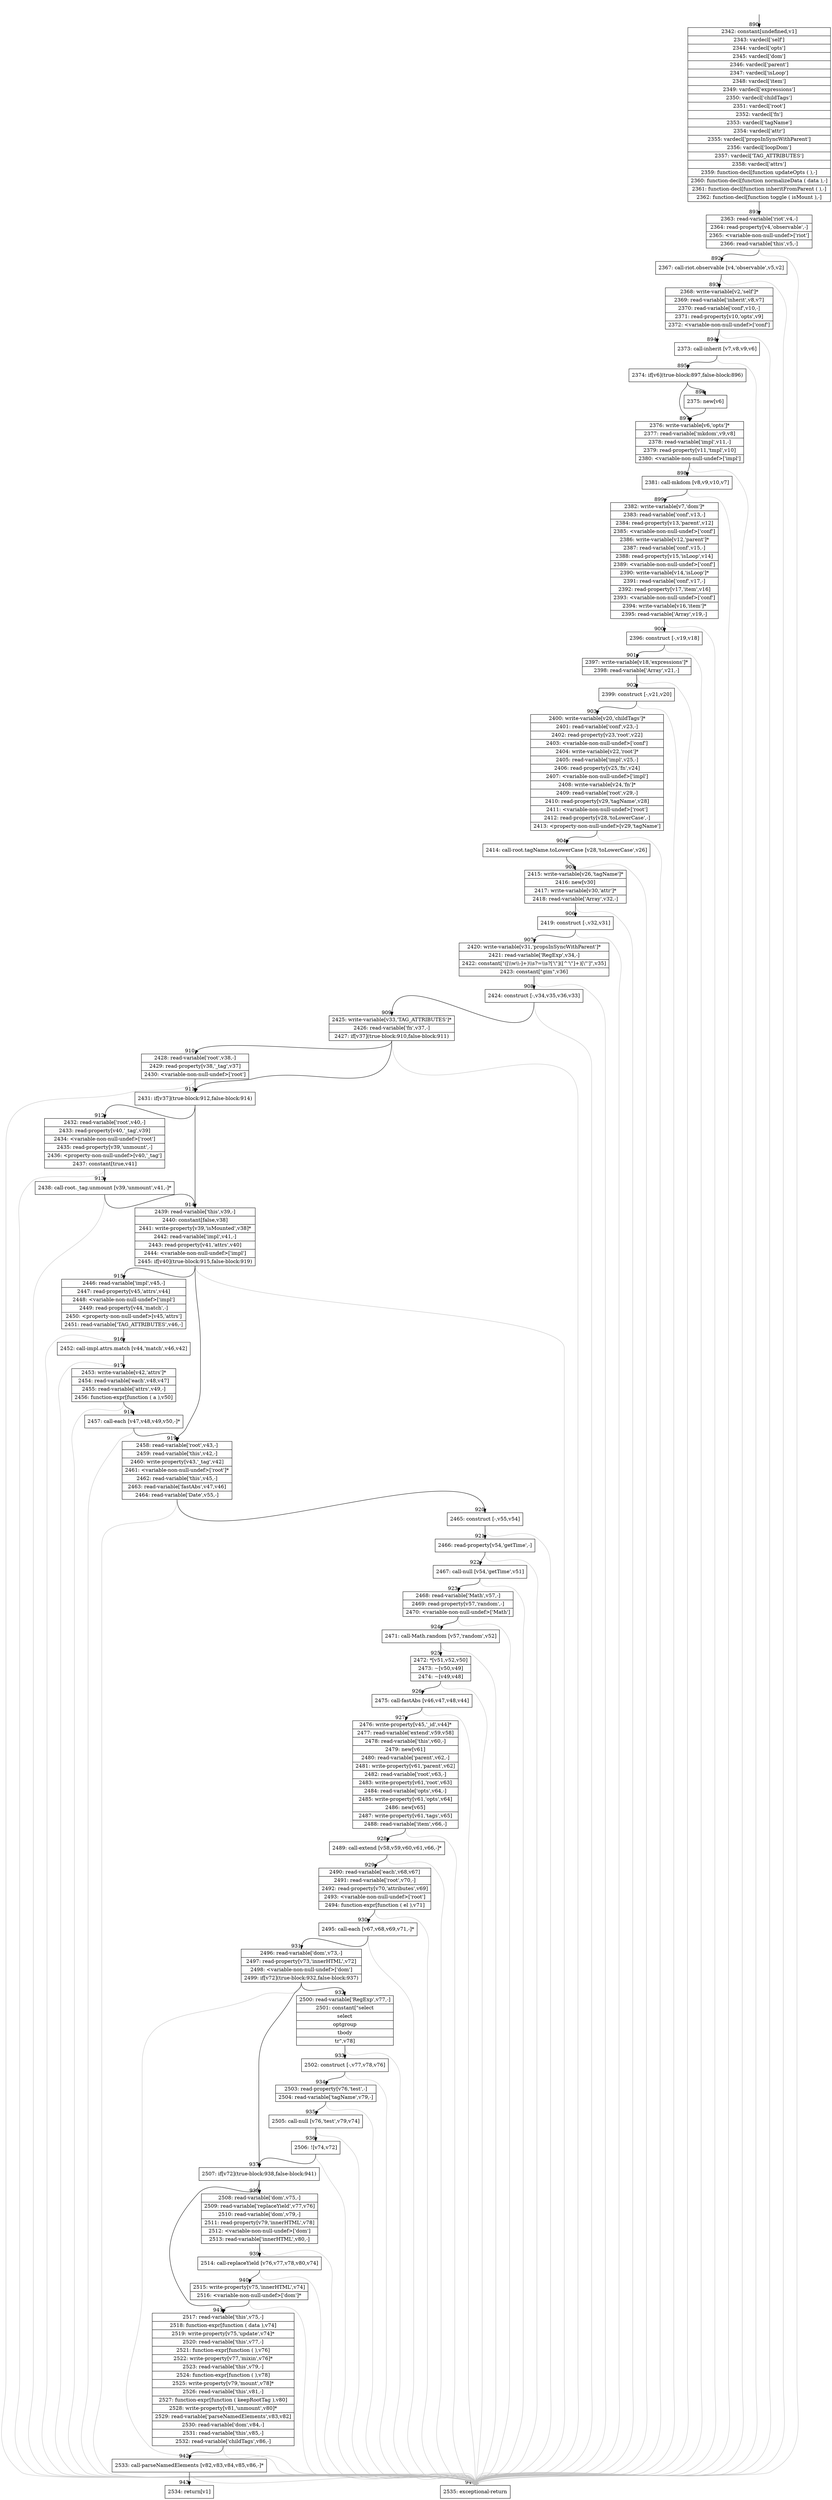 digraph {
rankdir="TD"
BB_entry55[shape=none,label=""];
BB_entry55 -> BB890 [tailport=s, headport=n, headlabel="    890"]
BB890 [shape=record label="{2342: constant[undefined,v1]|2343: vardecl['self']|2344: vardecl['opts']|2345: vardecl['dom']|2346: vardecl['parent']|2347: vardecl['isLoop']|2348: vardecl['item']|2349: vardecl['expressions']|2350: vardecl['childTags']|2351: vardecl['root']|2352: vardecl['fn']|2353: vardecl['tagName']|2354: vardecl['attr']|2355: vardecl['propsInSyncWithParent']|2356: vardecl['loopDom']|2357: vardecl['TAG_ATTRIBUTES']|2358: vardecl['attrs']|2359: function-decl[function updateOpts ( ),-]|2360: function-decl[function normalizeData ( data ),-]|2361: function-decl[function inheritFromParent ( ),-]|2362: function-decl[function toggle ( isMount ),-]}" ] 
BB890 -> BB891 [tailport=s, headport=n, headlabel="      891"]
BB891 [shape=record label="{2363: read-variable['riot',v4,-]|2364: read-property[v4,'observable',-]|2365: \<variable-non-null-undef\>['riot']|2366: read-variable['this',v5,-]}" ] 
BB891 -> BB892 [tailport=s, headport=n, headlabel="      892"]
BB891 -> BB944 [tailport=s, headport=n, color=gray, headlabel="      944"]
BB892 [shape=record label="{2367: call-riot.observable [v4,'observable',v5,v2]}" ] 
BB892 -> BB893 [tailport=s, headport=n, headlabel="      893"]
BB892 -> BB944 [tailport=s, headport=n, color=gray]
BB893 [shape=record label="{2368: write-variable[v2,'self']*|2369: read-variable['inherit',v8,v7]|2370: read-variable['conf',v10,-]|2371: read-property[v10,'opts',v9]|2372: \<variable-non-null-undef\>['conf']}" ] 
BB893 -> BB894 [tailport=s, headport=n, headlabel="      894"]
BB893 -> BB944 [tailport=s, headport=n, color=gray]
BB894 [shape=record label="{2373: call-inherit [v7,v8,v9,v6]}" ] 
BB894 -> BB895 [tailport=s, headport=n, headlabel="      895"]
BB894 -> BB944 [tailport=s, headport=n, color=gray]
BB895 [shape=record label="{2374: if[v6](true-block:897,false-block:896)}" ] 
BB895 -> BB897 [tailport=s, headport=n, headlabel="      897"]
BB895 -> BB896 [tailport=s, headport=n, headlabel="      896"]
BB896 [shape=record label="{2375: new[v6]}" ] 
BB896 -> BB897 [tailport=s, headport=n]
BB897 [shape=record label="{2376: write-variable[v6,'opts']*|2377: read-variable['mkdom',v9,v8]|2378: read-variable['impl',v11,-]|2379: read-property[v11,'tmpl',v10]|2380: \<variable-non-null-undef\>['impl']}" ] 
BB897 -> BB898 [tailport=s, headport=n, headlabel="      898"]
BB897 -> BB944 [tailport=s, headport=n, color=gray]
BB898 [shape=record label="{2381: call-mkdom [v8,v9,v10,v7]}" ] 
BB898 -> BB899 [tailport=s, headport=n, headlabel="      899"]
BB898 -> BB944 [tailport=s, headport=n, color=gray]
BB899 [shape=record label="{2382: write-variable[v7,'dom']*|2383: read-variable['conf',v13,-]|2384: read-property[v13,'parent',v12]|2385: \<variable-non-null-undef\>['conf']|2386: write-variable[v12,'parent']*|2387: read-variable['conf',v15,-]|2388: read-property[v15,'isLoop',v14]|2389: \<variable-non-null-undef\>['conf']|2390: write-variable[v14,'isLoop']*|2391: read-variable['conf',v17,-]|2392: read-property[v17,'item',v16]|2393: \<variable-non-null-undef\>['conf']|2394: write-variable[v16,'item']*|2395: read-variable['Array',v19,-]}" ] 
BB899 -> BB900 [tailport=s, headport=n, headlabel="      900"]
BB899 -> BB944 [tailport=s, headport=n, color=gray]
BB900 [shape=record label="{2396: construct [-,v19,v18]}" ] 
BB900 -> BB901 [tailport=s, headport=n, headlabel="      901"]
BB900 -> BB944 [tailport=s, headport=n, color=gray]
BB901 [shape=record label="{2397: write-variable[v18,'expressions']*|2398: read-variable['Array',v21,-]}" ] 
BB901 -> BB902 [tailport=s, headport=n, headlabel="      902"]
BB901 -> BB944 [tailport=s, headport=n, color=gray]
BB902 [shape=record label="{2399: construct [-,v21,v20]}" ] 
BB902 -> BB903 [tailport=s, headport=n, headlabel="      903"]
BB902 -> BB944 [tailport=s, headport=n, color=gray]
BB903 [shape=record label="{2400: write-variable[v20,'childTags']*|2401: read-variable['conf',v23,-]|2402: read-property[v23,'root',v22]|2403: \<variable-non-null-undef\>['conf']|2404: write-variable[v22,'root']*|2405: read-variable['impl',v25,-]|2406: read-property[v25,'fn',v24]|2407: \<variable-non-null-undef\>['impl']|2408: write-variable[v24,'fn']*|2409: read-variable['root',v29,-]|2410: read-property[v29,'tagName',v28]|2411: \<variable-non-null-undef\>['root']|2412: read-property[v28,'toLowerCase',-]|2413: \<property-non-null-undef\>[v29,'tagName']}" ] 
BB903 -> BB904 [tailport=s, headport=n, headlabel="      904"]
BB903 -> BB944 [tailport=s, headport=n, color=gray]
BB904 [shape=record label="{2414: call-root.tagName.toLowerCase [v28,'toLowerCase',v26]}" ] 
BB904 -> BB905 [tailport=s, headport=n, headlabel="      905"]
BB904 -> BB944 [tailport=s, headport=n, color=gray]
BB905 [shape=record label="{2415: write-variable[v26,'tagName']*|2416: new[v30]|2417: write-variable[v30,'attr']*|2418: read-variable['Array',v32,-]}" ] 
BB905 -> BB906 [tailport=s, headport=n, headlabel="      906"]
BB905 -> BB944 [tailport=s, headport=n, color=gray]
BB906 [shape=record label="{2419: construct [-,v32,v31]}" ] 
BB906 -> BB907 [tailport=s, headport=n, headlabel="      907"]
BB906 -> BB944 [tailport=s, headport=n, color=gray]
BB907 [shape=record label="{2420: write-variable[v31,'propsInSyncWithParent']*|2421: read-variable['RegExp',v34,-]|2422: constant[\"([\\\\w\\\\-]+)\\\\s?=\\\\s?['\\\"]([^'\\\"]+)[\\\"']\",v35]|2423: constant[\"gim\",v36]}" ] 
BB907 -> BB908 [tailport=s, headport=n, headlabel="      908"]
BB907 -> BB944 [tailport=s, headport=n, color=gray]
BB908 [shape=record label="{2424: construct [-,v34,v35,v36,v33]}" ] 
BB908 -> BB909 [tailport=s, headport=n, headlabel="      909"]
BB908 -> BB944 [tailport=s, headport=n, color=gray]
BB909 [shape=record label="{2425: write-variable[v33,'TAG_ATTRIBUTES']*|2426: read-variable['fn',v37,-]|2427: if[v37](true-block:910,false-block:911)}" ] 
BB909 -> BB911 [tailport=s, headport=n, headlabel="      911"]
BB909 -> BB910 [tailport=s, headport=n, headlabel="      910"]
BB909 -> BB944 [tailport=s, headport=n, color=gray]
BB910 [shape=record label="{2428: read-variable['root',v38,-]|2429: read-property[v38,'_tag',v37]|2430: \<variable-non-null-undef\>['root']}" ] 
BB910 -> BB911 [tailport=s, headport=n]
BB910 -> BB944 [tailport=s, headport=n, color=gray]
BB911 [shape=record label="{2431: if[v37](true-block:912,false-block:914)}" ] 
BB911 -> BB912 [tailport=s, headport=n, headlabel="      912"]
BB911 -> BB914 [tailport=s, headport=n, headlabel="      914"]
BB912 [shape=record label="{2432: read-variable['root',v40,-]|2433: read-property[v40,'_tag',v39]|2434: \<variable-non-null-undef\>['root']|2435: read-property[v39,'unmount',-]|2436: \<property-non-null-undef\>[v40,'_tag']|2437: constant[true,v41]}" ] 
BB912 -> BB913 [tailport=s, headport=n, headlabel="      913"]
BB912 -> BB944 [tailport=s, headport=n, color=gray]
BB913 [shape=record label="{2438: call-root._tag.unmount [v39,'unmount',v41,-]*}" ] 
BB913 -> BB914 [tailport=s, headport=n]
BB913 -> BB944 [tailport=s, headport=n, color=gray]
BB914 [shape=record label="{2439: read-variable['this',v39,-]|2440: constant[false,v38]|2441: write-property[v39,'isMounted',v38]*|2442: read-variable['impl',v41,-]|2443: read-property[v41,'attrs',v40]|2444: \<variable-non-null-undef\>['impl']|2445: if[v40](true-block:915,false-block:919)}" ] 
BB914 -> BB915 [tailport=s, headport=n, headlabel="      915"]
BB914 -> BB919 [tailport=s, headport=n, headlabel="      919"]
BB914 -> BB944 [tailport=s, headport=n, color=gray]
BB915 [shape=record label="{2446: read-variable['impl',v45,-]|2447: read-property[v45,'attrs',v44]|2448: \<variable-non-null-undef\>['impl']|2449: read-property[v44,'match',-]|2450: \<property-non-null-undef\>[v45,'attrs']|2451: read-variable['TAG_ATTRIBUTES',v46,-]}" ] 
BB915 -> BB916 [tailport=s, headport=n, headlabel="      916"]
BB915 -> BB944 [tailport=s, headport=n, color=gray]
BB916 [shape=record label="{2452: call-impl.attrs.match [v44,'match',v46,v42]}" ] 
BB916 -> BB917 [tailport=s, headport=n, headlabel="      917"]
BB916 -> BB944 [tailport=s, headport=n, color=gray]
BB917 [shape=record label="{2453: write-variable[v42,'attrs']*|2454: read-variable['each',v48,v47]|2455: read-variable['attrs',v49,-]|2456: function-expr[function ( a ),v50]}" ] 
BB917 -> BB918 [tailport=s, headport=n, headlabel="      918"]
BB917 -> BB944 [tailport=s, headport=n, color=gray]
BB918 [shape=record label="{2457: call-each [v47,v48,v49,v50,-]*}" ] 
BB918 -> BB919 [tailport=s, headport=n]
BB918 -> BB944 [tailport=s, headport=n, color=gray]
BB919 [shape=record label="{2458: read-variable['root',v43,-]|2459: read-variable['this',v42,-]|2460: write-property[v43,'_tag',v42]|2461: \<variable-non-null-undef\>['root']*|2462: read-variable['this',v45,-]|2463: read-variable['fastAbs',v47,v46]|2464: read-variable['Date',v55,-]}" ] 
BB919 -> BB920 [tailport=s, headport=n, headlabel="      920"]
BB919 -> BB944 [tailport=s, headport=n, color=gray]
BB920 [shape=record label="{2465: construct [-,v55,v54]}" ] 
BB920 -> BB921 [tailport=s, headport=n, headlabel="      921"]
BB920 -> BB944 [tailport=s, headport=n, color=gray]
BB921 [shape=record label="{2466: read-property[v54,'getTime',-]}" ] 
BB921 -> BB922 [tailport=s, headport=n, headlabel="      922"]
BB921 -> BB944 [tailport=s, headport=n, color=gray]
BB922 [shape=record label="{2467: call-null [v54,'getTime',v51]}" ] 
BB922 -> BB923 [tailport=s, headport=n, headlabel="      923"]
BB922 -> BB944 [tailport=s, headport=n, color=gray]
BB923 [shape=record label="{2468: read-variable['Math',v57,-]|2469: read-property[v57,'random',-]|2470: \<variable-non-null-undef\>['Math']}" ] 
BB923 -> BB924 [tailport=s, headport=n, headlabel="      924"]
BB923 -> BB944 [tailport=s, headport=n, color=gray]
BB924 [shape=record label="{2471: call-Math.random [v57,'random',v52]}" ] 
BB924 -> BB925 [tailport=s, headport=n, headlabel="      925"]
BB924 -> BB944 [tailport=s, headport=n, color=gray]
BB925 [shape=record label="{2472: *[v51,v52,v50]|2473: ~[v50,v49]|2474: ~[v49,v48]}" ] 
BB925 -> BB926 [tailport=s, headport=n, headlabel="      926"]
BB925 -> BB944 [tailport=s, headport=n, color=gray]
BB926 [shape=record label="{2475: call-fastAbs [v46,v47,v48,v44]}" ] 
BB926 -> BB927 [tailport=s, headport=n, headlabel="      927"]
BB926 -> BB944 [tailport=s, headport=n, color=gray]
BB927 [shape=record label="{2476: write-property[v45,'_id',v44]*|2477: read-variable['extend',v59,v58]|2478: read-variable['this',v60,-]|2479: new[v61]|2480: read-variable['parent',v62,-]|2481: write-property[v61,'parent',v62]|2482: read-variable['root',v63,-]|2483: write-property[v61,'root',v63]|2484: read-variable['opts',v64,-]|2485: write-property[v61,'opts',v64]|2486: new[v65]|2487: write-property[v61,'tags',v65]|2488: read-variable['item',v66,-]}" ] 
BB927 -> BB928 [tailport=s, headport=n, headlabel="      928"]
BB927 -> BB944 [tailport=s, headport=n, color=gray]
BB928 [shape=record label="{2489: call-extend [v58,v59,v60,v61,v66,-]*}" ] 
BB928 -> BB929 [tailport=s, headport=n, headlabel="      929"]
BB928 -> BB944 [tailport=s, headport=n, color=gray]
BB929 [shape=record label="{2490: read-variable['each',v68,v67]|2491: read-variable['root',v70,-]|2492: read-property[v70,'attributes',v69]|2493: \<variable-non-null-undef\>['root']|2494: function-expr[function ( el ),v71]}" ] 
BB929 -> BB930 [tailport=s, headport=n, headlabel="      930"]
BB929 -> BB944 [tailport=s, headport=n, color=gray]
BB930 [shape=record label="{2495: call-each [v67,v68,v69,v71,-]*}" ] 
BB930 -> BB931 [tailport=s, headport=n, headlabel="      931"]
BB930 -> BB944 [tailport=s, headport=n, color=gray]
BB931 [shape=record label="{2496: read-variable['dom',v73,-]|2497: read-property[v73,'innerHTML',v72]|2498: \<variable-non-null-undef\>['dom']|2499: if[v72](true-block:932,false-block:937)}" ] 
BB931 -> BB937 [tailport=s, headport=n, headlabel="      937"]
BB931 -> BB932 [tailport=s, headport=n, headlabel="      932"]
BB931 -> BB944 [tailport=s, headport=n, color=gray]
BB932 [shape=record label="{2500: read-variable['RegExp',v77,-]|2501: constant[\"select|select|optgroup|tbody|tr\",v78]}" ] 
BB932 -> BB933 [tailport=s, headport=n, headlabel="      933"]
BB932 -> BB944 [tailport=s, headport=n, color=gray]
BB933 [shape=record label="{2502: construct [-,v77,v78,v76]}" ] 
BB933 -> BB934 [tailport=s, headport=n, headlabel="      934"]
BB933 -> BB944 [tailport=s, headport=n, color=gray]
BB934 [shape=record label="{2503: read-property[v76,'test',-]|2504: read-variable['tagName',v79,-]}" ] 
BB934 -> BB935 [tailport=s, headport=n, headlabel="      935"]
BB934 -> BB944 [tailport=s, headport=n, color=gray]
BB935 [shape=record label="{2505: call-null [v76,'test',v79,v74]}" ] 
BB935 -> BB936 [tailport=s, headport=n, headlabel="      936"]
BB935 -> BB944 [tailport=s, headport=n, color=gray]
BB936 [shape=record label="{2506: ![v74,v72]}" ] 
BB936 -> BB937 [tailport=s, headport=n]
BB936 -> BB944 [tailport=s, headport=n, color=gray]
BB937 [shape=record label="{2507: if[v72](true-block:938,false-block:941)}" ] 
BB937 -> BB938 [tailport=s, headport=n, headlabel="      938"]
BB937 -> BB941 [tailport=s, headport=n, headlabel="      941"]
BB938 [shape=record label="{2508: read-variable['dom',v75,-]|2509: read-variable['replaceYield',v77,v76]|2510: read-variable['dom',v79,-]|2511: read-property[v79,'innerHTML',v78]|2512: \<variable-non-null-undef\>['dom']|2513: read-variable['innerHTML',v80,-]}" ] 
BB938 -> BB939 [tailport=s, headport=n, headlabel="      939"]
BB938 -> BB944 [tailport=s, headport=n, color=gray]
BB939 [shape=record label="{2514: call-replaceYield [v76,v77,v78,v80,v74]}" ] 
BB939 -> BB940 [tailport=s, headport=n, headlabel="      940"]
BB939 -> BB944 [tailport=s, headport=n, color=gray]
BB940 [shape=record label="{2515: write-property[v75,'innerHTML',v74]|2516: \<variable-non-null-undef\>['dom']*}" ] 
BB940 -> BB941 [tailport=s, headport=n]
BB940 -> BB944 [tailport=s, headport=n, color=gray]
BB941 [shape=record label="{2517: read-variable['this',v75,-]|2518: function-expr[function ( data ),v74]|2519: write-property[v75,'update',v74]*|2520: read-variable['this',v77,-]|2521: function-expr[function ( ),v76]|2522: write-property[v77,'mixin',v76]*|2523: read-variable['this',v79,-]|2524: function-expr[function ( ),v78]|2525: write-property[v79,'mount',v78]*|2526: read-variable['this',v81,-]|2527: function-expr[function ( keepRootTag ),v80]|2528: write-property[v81,'unmount',v80]*|2529: read-variable['parseNamedElements',v83,v82]|2530: read-variable['dom',v84,-]|2531: read-variable['this',v85,-]|2532: read-variable['childTags',v86,-]}" ] 
BB941 -> BB942 [tailport=s, headport=n, headlabel="      942"]
BB941 -> BB944 [tailport=s, headport=n, color=gray]
BB942 [shape=record label="{2533: call-parseNamedElements [v82,v83,v84,v85,v86,-]*}" ] 
BB942 -> BB943 [tailport=s, headport=n, headlabel="      943"]
BB942 -> BB944 [tailport=s, headport=n, color=gray]
BB943 [shape=record label="{2534: return[v1]}" ] 
BB944 [shape=record label="{2535: exceptional-return}" ] 
//#$~ 825
}
